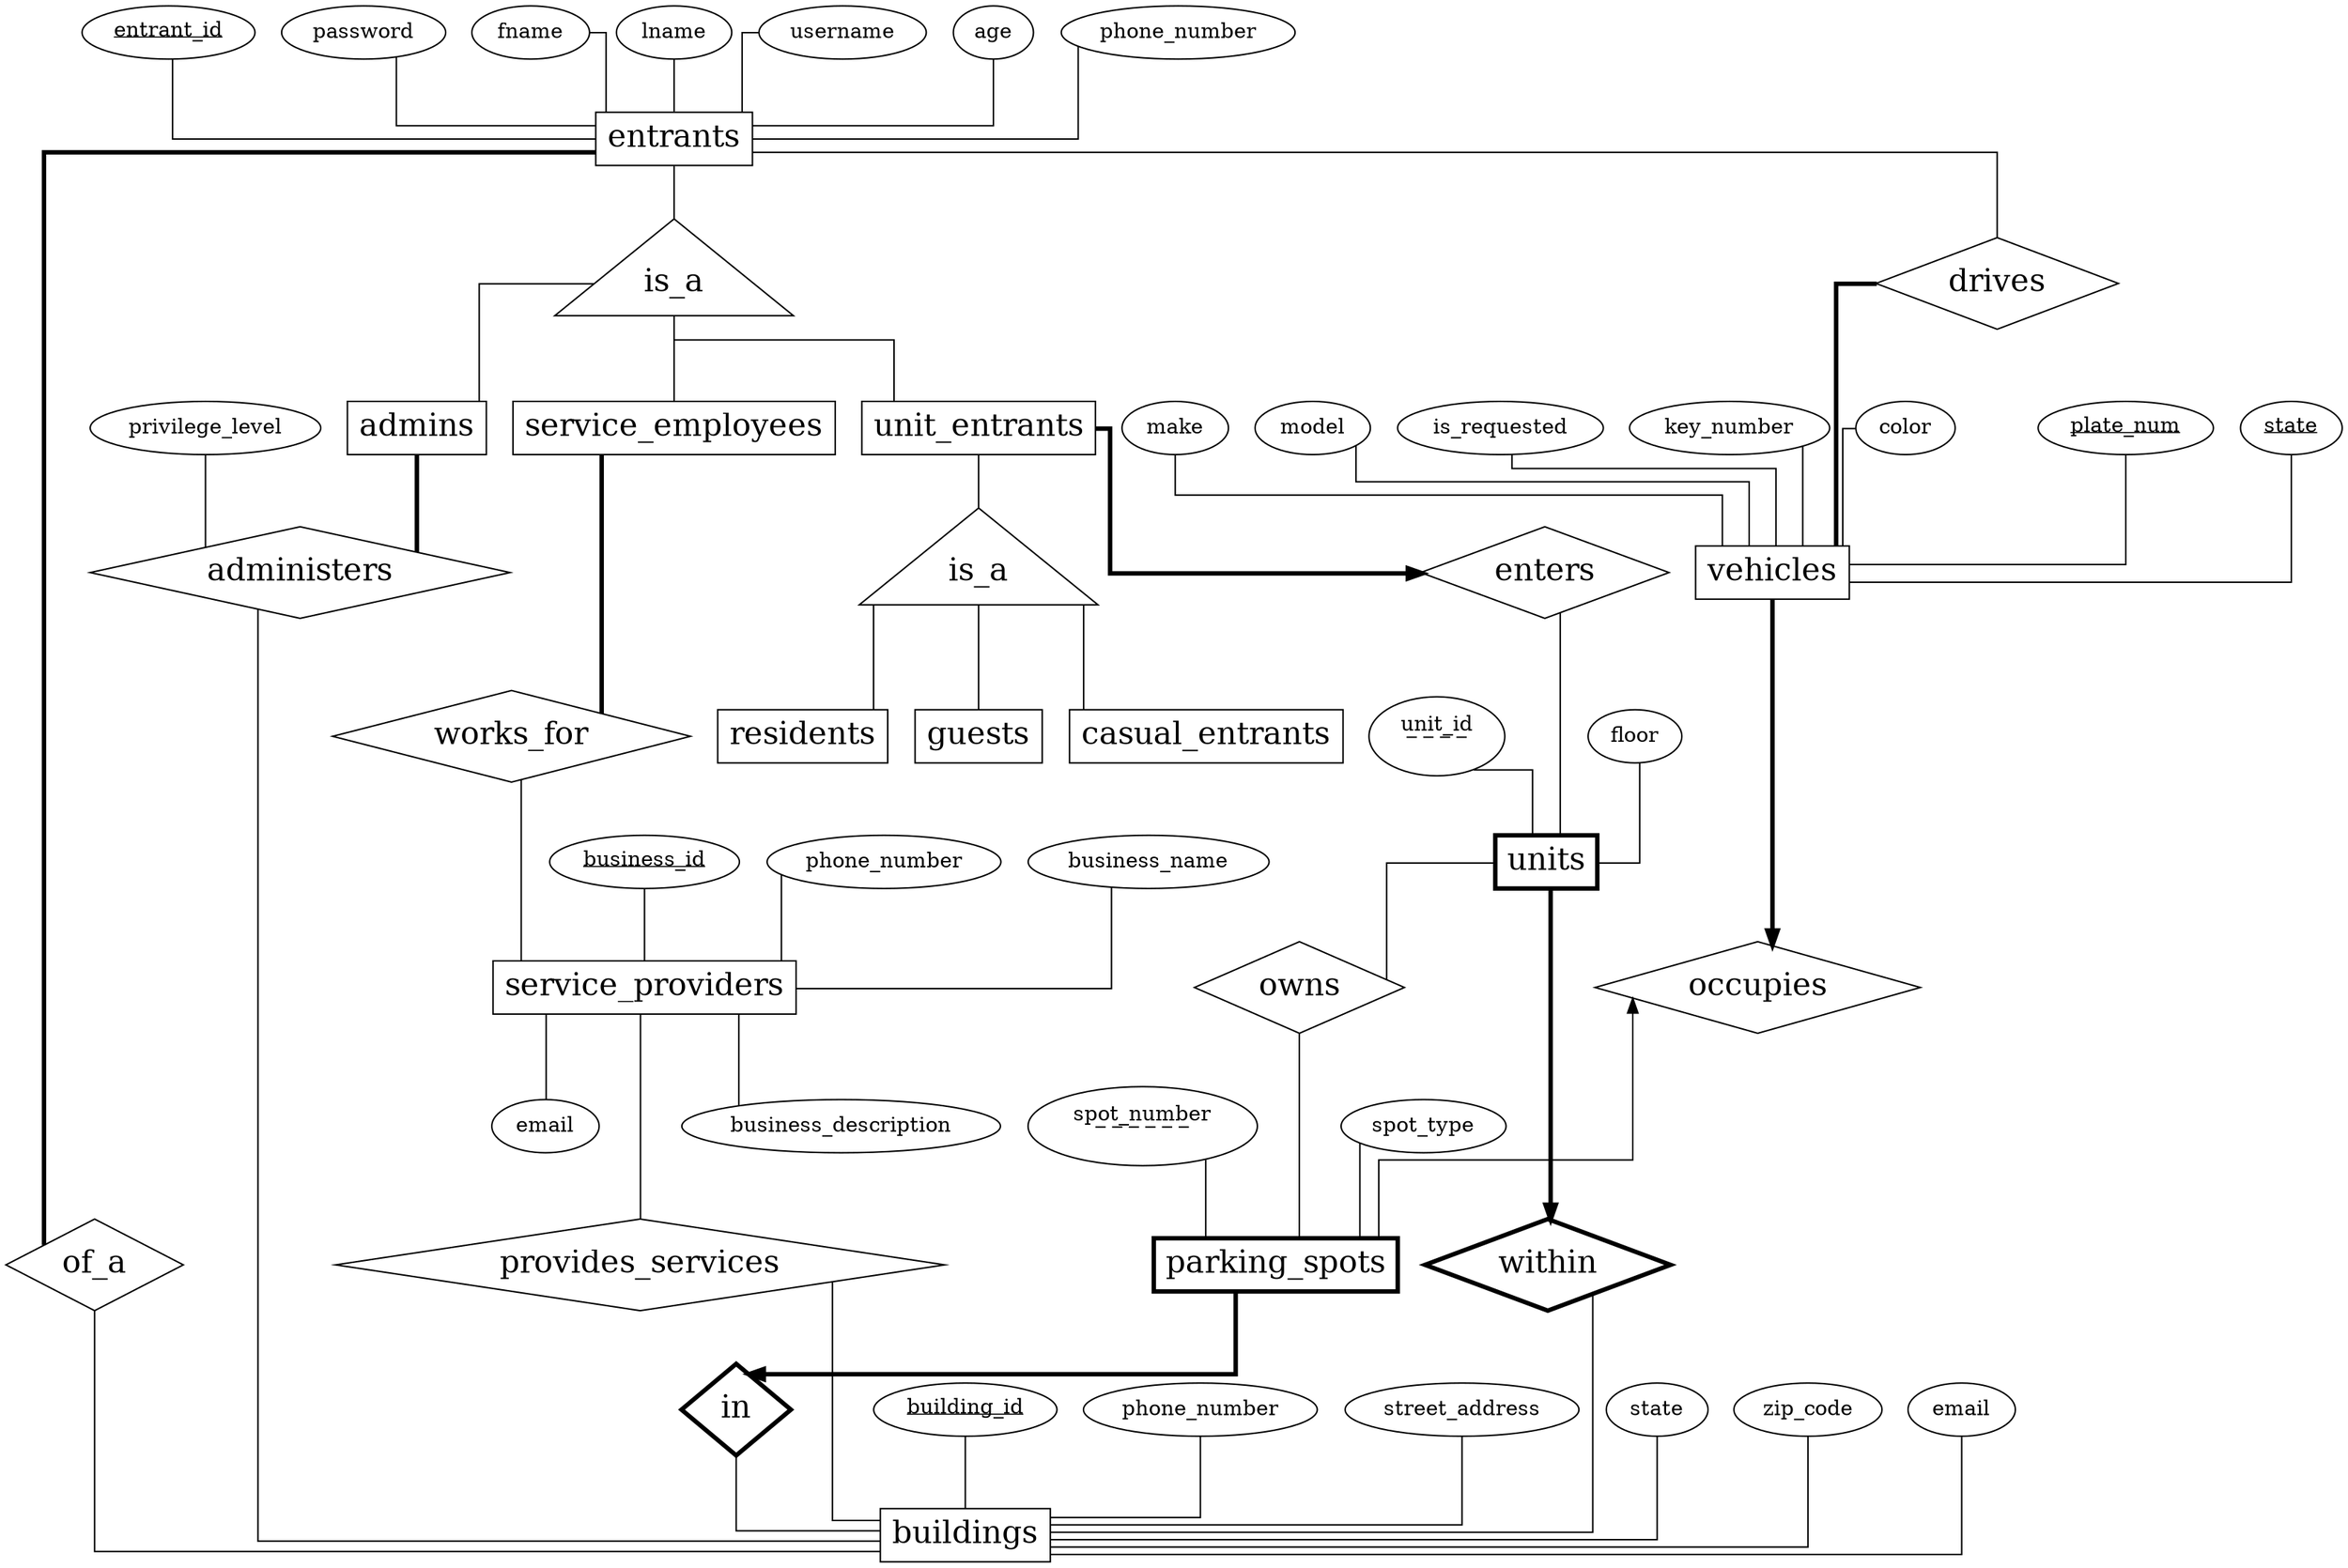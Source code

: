 digraph ERDiagram{
	splines=ortho
	{
		node[fontsize=21]
		{
			node[shape=diamond]
			owns
			works_for
			drives
			occupies
			of_a
			enters
			{
				node[penwidth=3]
				within
				in
			}
			administers
			provides_services
		}

		{
			node[shape=rectangle]
			{
				node[penwidth=3]
				units
				parking_spots
			}
			unit_entrants
			buildings
			admins
			entrants
			vehicles
			service_providers
			service_employees
			guests
			casual_entrants
			residents
		}

		{
			node[shape=triangle]
			{node[label=is_a] is_a1}
			{node[label=is_a] is_a2}
		}
	}


	{
		edge[arrowtail=none, arrowhead=none]
		{node[label=<<u>entrant_id</u>>]entrant_id}->entrants
		password->entrants
		fname->entrants
		lname->entrants
		username->entrants
		age->entrants
		{node[label=<<u>state</u>>]state}->vehicles
		make->vehicles
		model->vehicles
		is_requested->vehicles
		key_number->vehicles
		color->vehicles
		{node[label=<<u>plate_num</u>>]plate_num}->vehicles
		{node[label="spot_number\n‾ ‾ ‾ ‾ ‾ ‾"] spot_number}->parking_spots
		{node[label="unit_id\n‾ ‾ ‾ ‾"]unit_id}->units
		floor->units
		{node[label=<<u>building_id</u>>]building_id}->buildings
		{node[label=phone_number] phone_number}->buildings
		street_address->buildings
		{node[label=state]state2}->buildings
		zip_code->buildings
		{node[label=email] email2}->buildings
		business_name->service_providers
		service_providers->business_description
		{node[label=<<u>business_id</u>>]business_id}->service_providers
		{node[label=phone_number] phone_number2}->service_providers
		service_providers->email

		{node[label=phone_number] phone_number3}->entrants
		entrants->drives
		entrants->is_a1->{rank=same; admins, unit_entrants, service_employees}
		unit_entrants->is_a2->{rank=same; guests, casual_entrants, residents}
		enters->units
		units->owns->parking_spots
		spot_type->parking_spots
		within->buildings
		administers->buildings
		privilege_level->administers
		service_providers->provides_services->buildings
		works_for->service_providers
		of_a->buildings
		in->buildings
	}

	{
		edge[arrowhead=none, arrowtail=normal, dir=back]
		occupies->parking_spots
	}
	{
		edge[penwidth=3]
		parking_spots->in
		units->within
		unit_entrants->enters
		vehicles->occupies
		{
			edge[arrowhead=none]
			entrants->of_a
			admins->administers
			service_employees->works_for
			drives->vehicles
		}
	}

	{
		edge[style=invis]
		drives->state
		works_for->business_id
		guests->business_id
		enters->floor
		owns->spot_number
	}
}
